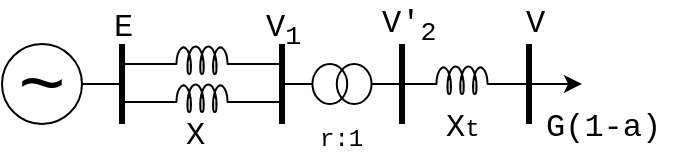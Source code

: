 <mxfile version="10.6.7" type="github"><diagram id="P36UtzI4QQhE8Zmxxwr_" name="Page-1"><mxGraphModel dx="324" dy="182" grid="1" gridSize="10" guides="1" tooltips="1" connect="1" arrows="1" fold="1" page="1" pageScale="1" pageWidth="827" pageHeight="1169" math="0" shadow="0"><root><mxCell id="0"/><mxCell id="1" parent="0"/><mxCell id="DJpVa-fgsLqBEm2zw5UG-8" style="edgeStyle=orthogonalEdgeStyle;rounded=0;orthogonalLoop=1;jettySize=auto;html=1;exitX=1;exitY=0.5;exitDx=0;exitDy=0;entryX=0;entryY=0.645;entryDx=0;entryDy=0;entryPerimeter=0;strokeWidth=1;endArrow=none;endFill=0;" parent="1" source="DJpVa-fgsLqBEm2zw5UG-2" target="DJpVa-fgsLqBEm2zw5UG-4" edge="1"><mxGeometry relative="1" as="geometry"/></mxCell><mxCell id="DJpVa-fgsLqBEm2zw5UG-2" value="" style="ellipse;whiteSpace=wrap;html=1;aspect=fixed;fillColor=none;" parent="1" vertex="1"><mxGeometry x="160" y="200" width="40" height="40" as="geometry"/></mxCell><mxCell id="DJpVa-fgsLqBEm2zw5UG-3" value="&lt;font style=&quot;font-size: 40px&quot; face=&quot;Courier New&quot;&gt;~&lt;/font&gt;" style="text;html=1;resizable=0;points=[];autosize=1;align=left;verticalAlign=top;spacingTop=-4;" parent="1" vertex="1"><mxGeometry x="166" y="196" width="40" height="20" as="geometry"/></mxCell><mxCell id="DJpVa-fgsLqBEm2zw5UG-9" style="edgeStyle=orthogonalEdgeStyle;rounded=0;orthogonalLoop=1;jettySize=auto;html=1;exitX=1;exitY=0.645;exitDx=0;exitDy=0;exitPerimeter=0;entryX=0;entryY=0.5;entryDx=0;entryDy=0;entryPerimeter=0;endArrow=none;endFill=0;strokeWidth=1;" parent="1" source="DJpVa-fgsLqBEm2zw5UG-4" target="DJpVa-fgsLqBEm2zw5UG-6" edge="1"><mxGeometry relative="1" as="geometry"><Array as="points"><mxPoint x="300" y="210"/><mxPoint x="300" y="220"/></Array></mxGeometry></mxCell><mxCell id="DJpVa-fgsLqBEm2zw5UG-4" value="" style="pointerEvents=1;verticalLabelPosition=bottom;shadow=0;dashed=0;align=center;fillColor=#ffffff;html=1;verticalAlign=top;strokeWidth=1;shape=mxgraph.electrical.inductors.inductor_5;" parent="1" vertex="1"><mxGeometry x="240" y="201" width="40" height="14" as="geometry"/></mxCell><mxCell id="DJpVa-fgsLqBEm2zw5UG-11" style="edgeStyle=orthogonalEdgeStyle;rounded=0;orthogonalLoop=1;jettySize=auto;html=1;exitX=1;exitY=0.645;exitDx=0;exitDy=0;exitPerimeter=0;endArrow=classic;endFill=1;strokeWidth=1;" parent="1" source="DJpVa-fgsLqBEm2zw5UG-5" edge="1"><mxGeometry relative="1" as="geometry"><mxPoint x="450" y="219.944" as="targetPoint"/></mxGeometry></mxCell><mxCell id="DJpVa-fgsLqBEm2zw5UG-5" value="" style="pointerEvents=1;verticalLabelPosition=bottom;shadow=0;dashed=0;align=center;fillColor=#ffffff;html=1;verticalAlign=top;strokeWidth=1;shape=mxgraph.electrical.inductors.inductor_5;" parent="1" vertex="1"><mxGeometry x="370" y="211" width="40" height="14" as="geometry"/></mxCell><mxCell id="DJpVa-fgsLqBEm2zw5UG-10" style="edgeStyle=orthogonalEdgeStyle;rounded=0;orthogonalLoop=1;jettySize=auto;html=1;exitX=1;exitY=0.5;exitDx=0;exitDy=0;exitPerimeter=0;entryX=0;entryY=0.645;entryDx=0;entryDy=0;entryPerimeter=0;endArrow=none;endFill=0;strokeWidth=1;" parent="1" source="DJpVa-fgsLqBEm2zw5UG-6" target="DJpVa-fgsLqBEm2zw5UG-5" edge="1"><mxGeometry relative="1" as="geometry"/></mxCell><mxCell id="DJpVa-fgsLqBEm2zw5UG-6" value="" style="pointerEvents=1;verticalLabelPosition=bottom;shadow=0;dashed=0;align=center;fillColor=#ffffff;html=1;verticalAlign=top;strokeWidth=1;shape=mxgraph.electrical.inductors.potential_transformer_2;" parent="1" vertex="1"><mxGeometry x="310" y="210" width="40" height="20" as="geometry"/></mxCell><mxCell id="DJpVa-fgsLqBEm2zw5UG-7" value="" style="endArrow=none;html=1;strokeWidth=3;" parent="1" edge="1"><mxGeometry width="50" height="50" relative="1" as="geometry"><mxPoint x="220" y="240" as="sourcePoint"/><mxPoint x="220" y="200" as="targetPoint"/></mxGeometry></mxCell><mxCell id="DJpVa-fgsLqBEm2zw5UG-12" value="" style="endArrow=none;html=1;strokeWidth=3;" parent="1" edge="1"><mxGeometry width="50" height="50" relative="1" as="geometry"><mxPoint x="300.0" y="240" as="sourcePoint"/><mxPoint x="300.0" y="200" as="targetPoint"/></mxGeometry></mxCell><mxCell id="DJpVa-fgsLqBEm2zw5UG-13" value="" style="endArrow=none;html=1;strokeWidth=3;" parent="1" edge="1"><mxGeometry width="50" height="50" relative="1" as="geometry"><mxPoint x="360.0" y="240" as="sourcePoint"/><mxPoint x="360.0" y="200" as="targetPoint"/></mxGeometry></mxCell><mxCell id="DJpVa-fgsLqBEm2zw5UG-14" value="" style="endArrow=none;html=1;strokeWidth=3;" parent="1" edge="1"><mxGeometry width="50" height="50" relative="1" as="geometry"><mxPoint x="423.5" y="240" as="sourcePoint"/><mxPoint x="423.5" y="200" as="targetPoint"/></mxGeometry></mxCell><mxCell id="DJpVa-fgsLqBEm2zw5UG-15" value="&lt;font style=&quot;font-size: 16px&quot; face=&quot;Courier New&quot;&gt;E&lt;/font&gt;" style="text;html=1;resizable=0;points=[];autosize=1;align=left;verticalAlign=top;spacingTop=-4;" parent="1" vertex="1"><mxGeometry x="214" y="180" width="30" height="20" as="geometry"/></mxCell><mxCell id="DJpVa-fgsLqBEm2zw5UG-16" value="&lt;font style=&quot;font-size: 16px&quot; face=&quot;Courier New&quot;&gt;V&lt;sub&gt;1&lt;/sub&gt;&lt;/font&gt;" style="text;html=1;resizable=0;points=[];autosize=1;align=left;verticalAlign=top;spacingTop=-4;" parent="1" vertex="1"><mxGeometry x="290" y="180" width="30" height="20" as="geometry"/></mxCell><mxCell id="DJpVa-fgsLqBEm2zw5UG-17" value="&lt;font style=&quot;font-size: 16px&quot; face=&quot;Courier New&quot;&gt;V'&lt;sub&gt;2&lt;/sub&gt;&lt;/font&gt;" style="text;html=1;resizable=0;points=[];autosize=1;align=left;verticalAlign=top;spacingTop=-4;" parent="1" vertex="1"><mxGeometry x="348" y="178" width="40" height="20" as="geometry"/></mxCell><mxCell id="DJpVa-fgsLqBEm2zw5UG-18" value="&lt;font style=&quot;font-size: 16px&quot; face=&quot;Courier New&quot;&gt;V&lt;/font&gt;" style="text;html=1;resizable=0;points=[];autosize=1;align=left;verticalAlign=top;spacingTop=-4;" parent="1" vertex="1"><mxGeometry x="420" y="178" width="30" height="20" as="geometry"/></mxCell><mxCell id="DJpVa-fgsLqBEm2zw5UG-19" value="&lt;font style=&quot;font-size: 16px&quot; face=&quot;Courier New&quot;&gt;X&lt;/font&gt;" style="text;html=1;resizable=0;points=[];autosize=1;align=left;verticalAlign=top;spacingTop=-4;" parent="1" vertex="1"><mxGeometry x="250" y="234" width="30" height="20" as="geometry"/></mxCell><mxCell id="DJpVa-fgsLqBEm2zw5UG-20" value="&lt;font style=&quot;font-size: 16px&quot; face=&quot;Courier New&quot;&gt;X&lt;/font&gt;&lt;font face=&quot;Courier New&quot;&gt;t&lt;/font&gt;" style="text;html=1;resizable=0;points=[];autosize=1;align=left;verticalAlign=top;spacingTop=-4;" parent="1" vertex="1"><mxGeometry x="380" y="230" width="30" height="20" as="geometry"/></mxCell><mxCell id="DJpVa-fgsLqBEm2zw5UG-21" value="&lt;font style=&quot;font-size: 16px&quot; face=&quot;Courier New&quot;&gt;G(1-a)&lt;/font&gt;" style="text;html=1;resizable=0;points=[];autosize=1;align=left;verticalAlign=top;spacingTop=-4;" parent="1" vertex="1"><mxGeometry x="430" y="230" width="70" height="20" as="geometry"/></mxCell><mxCell id="zQT8Jh56h8aRXcvdXvn6-1" value="&lt;font face=&quot;Courier New&quot;&gt;r:1&lt;/font&gt;" style="text;html=1;resizable=0;points=[];autosize=1;align=left;verticalAlign=top;spacingTop=-4;" vertex="1" parent="1"><mxGeometry x="317" y="237" width="40" height="20" as="geometry"/></mxCell><mxCell id="zQT8Jh56h8aRXcvdXvn6-3" style="edgeStyle=orthogonalEdgeStyle;rounded=0;orthogonalLoop=1;jettySize=auto;html=1;exitX=0;exitY=0.645;exitDx=0;exitDy=0;exitPerimeter=0;endArrow=none;endFill=0;strokeWidth=1;" edge="1" parent="1" source="zQT8Jh56h8aRXcvdXvn6-2"><mxGeometry relative="1" as="geometry"><mxPoint x="219.978" y="220.039" as="targetPoint"/></mxGeometry></mxCell><mxCell id="zQT8Jh56h8aRXcvdXvn6-4" style="edgeStyle=orthogonalEdgeStyle;rounded=0;orthogonalLoop=1;jettySize=auto;html=1;exitX=1;exitY=0.645;exitDx=0;exitDy=0;exitPerimeter=0;endArrow=none;endFill=0;strokeWidth=1;" edge="1" parent="1" source="zQT8Jh56h8aRXcvdXvn6-2"><mxGeometry relative="1" as="geometry"><mxPoint x="300" y="220" as="targetPoint"/><Array as="points"><mxPoint x="300" y="229"/><mxPoint x="300" y="220"/></Array></mxGeometry></mxCell><mxCell id="zQT8Jh56h8aRXcvdXvn6-2" value="" style="pointerEvents=1;verticalLabelPosition=bottom;shadow=0;dashed=0;align=center;fillColor=#ffffff;html=1;verticalAlign=top;strokeWidth=1;shape=mxgraph.electrical.inductors.inductor_5;" vertex="1" parent="1"><mxGeometry x="240" y="220" width="40" height="14" as="geometry"/></mxCell></root></mxGraphModel></diagram></mxfile>